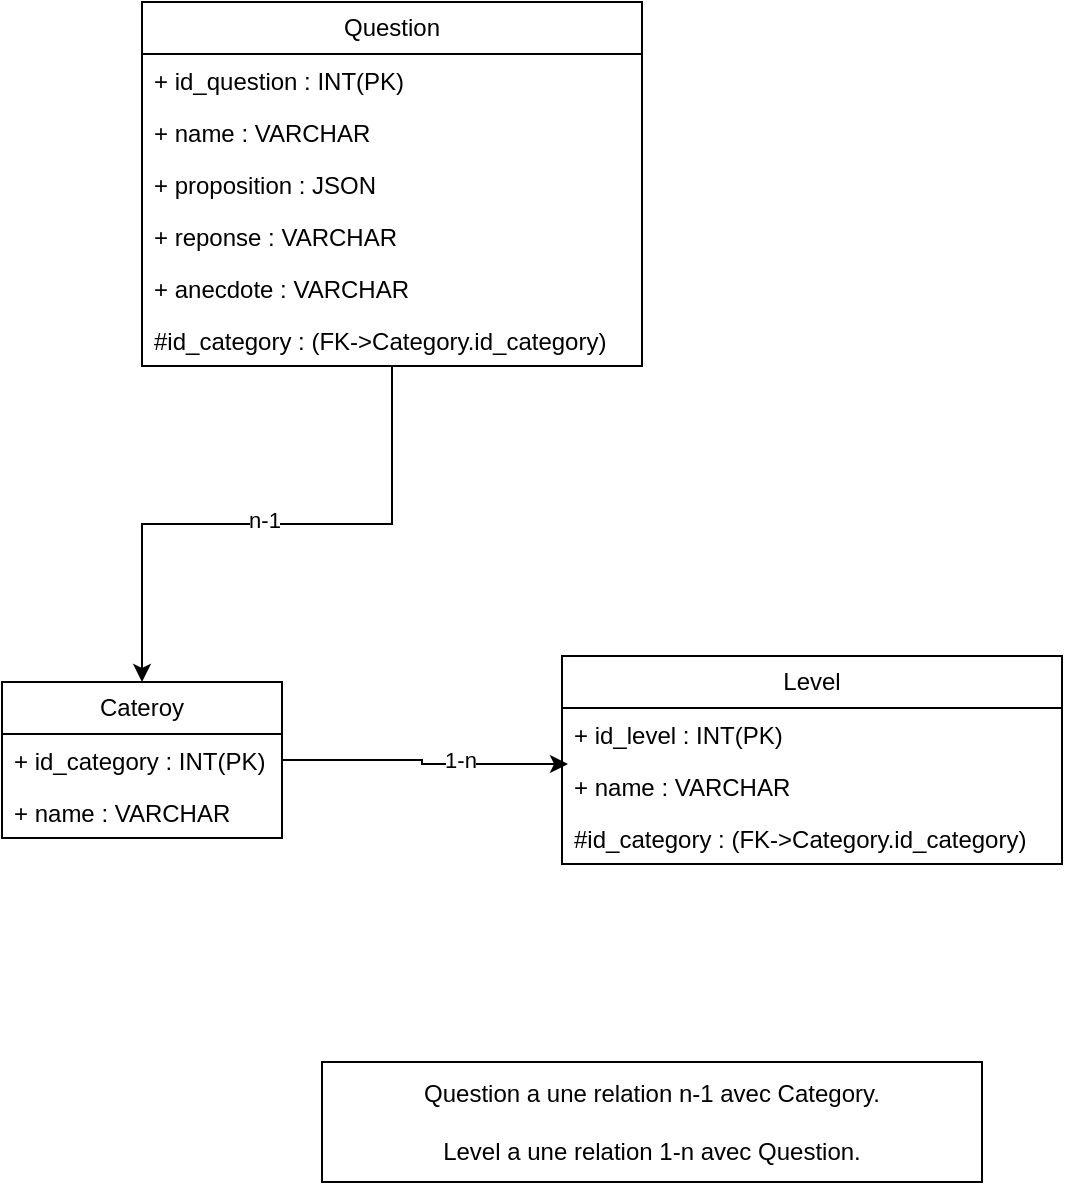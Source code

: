 <mxfile version="26.0.15">
  <diagram name="Page-1" id="BJOMnbWdVvbvuwSHB4ft">
    <mxGraphModel dx="1674" dy="749" grid="1" gridSize="10" guides="1" tooltips="1" connect="1" arrows="1" fold="1" page="1" pageScale="1" pageWidth="827" pageHeight="1169" math="0" shadow="0">
      <root>
        <mxCell id="0" />
        <mxCell id="1" parent="0" />
        <mxCell id="_Tn0ZQFLe_sfuL1e2KXQ-16" value="Cateroy" style="swimlane;fontStyle=0;childLayout=stackLayout;horizontal=1;startSize=26;fillColor=none;horizontalStack=0;resizeParent=1;resizeParentMax=0;resizeLast=0;collapsible=1;marginBottom=0;whiteSpace=wrap;html=1;" parent="1" vertex="1">
          <mxGeometry x="190" y="530" width="140" height="78" as="geometry" />
        </mxCell>
        <mxCell id="_Tn0ZQFLe_sfuL1e2KXQ-17" value="+ id_category : INT(PK)" style="text;strokeColor=none;fillColor=none;align=left;verticalAlign=top;spacingLeft=4;spacingRight=4;overflow=hidden;rotatable=0;points=[[0,0.5],[1,0.5]];portConstraint=eastwest;whiteSpace=wrap;html=1;" parent="_Tn0ZQFLe_sfuL1e2KXQ-16" vertex="1">
          <mxGeometry y="26" width="140" height="26" as="geometry" />
        </mxCell>
        <mxCell id="_Tn0ZQFLe_sfuL1e2KXQ-18" value="+ name : VARCHAR" style="text;strokeColor=none;fillColor=none;align=left;verticalAlign=top;spacingLeft=4;spacingRight=4;overflow=hidden;rotatable=0;points=[[0,0.5],[1,0.5]];portConstraint=eastwest;whiteSpace=wrap;html=1;" parent="_Tn0ZQFLe_sfuL1e2KXQ-16" vertex="1">
          <mxGeometry y="52" width="140" height="26" as="geometry" />
        </mxCell>
        <mxCell id="_Tn0ZQFLe_sfuL1e2KXQ-20" value="Level" style="swimlane;fontStyle=0;childLayout=stackLayout;horizontal=1;startSize=26;fillColor=none;horizontalStack=0;resizeParent=1;resizeParentMax=0;resizeLast=0;collapsible=1;marginBottom=0;whiteSpace=wrap;html=1;" parent="1" vertex="1">
          <mxGeometry x="470" y="517" width="250" height="104" as="geometry" />
        </mxCell>
        <mxCell id="_Tn0ZQFLe_sfuL1e2KXQ-21" value="+ id_level : INT(PK)" style="text;strokeColor=none;fillColor=none;align=left;verticalAlign=top;spacingLeft=4;spacingRight=4;overflow=hidden;rotatable=0;points=[[0,0.5],[1,0.5]];portConstraint=eastwest;whiteSpace=wrap;html=1;" parent="_Tn0ZQFLe_sfuL1e2KXQ-20" vertex="1">
          <mxGeometry y="26" width="250" height="26" as="geometry" />
        </mxCell>
        <mxCell id="_Tn0ZQFLe_sfuL1e2KXQ-22" value="+ name : VARCHAR" style="text;strokeColor=none;fillColor=none;align=left;verticalAlign=top;spacingLeft=4;spacingRight=4;overflow=hidden;rotatable=0;points=[[0,0.5],[1,0.5]];portConstraint=eastwest;whiteSpace=wrap;html=1;" parent="_Tn0ZQFLe_sfuL1e2KXQ-20" vertex="1">
          <mxGeometry y="52" width="250" height="26" as="geometry" />
        </mxCell>
        <mxCell id="_Tn0ZQFLe_sfuL1e2KXQ-23" value="#id_category : (FK-&amp;gt;Category.id_category)" style="text;strokeColor=none;fillColor=none;align=left;verticalAlign=top;spacingLeft=4;spacingRight=4;overflow=hidden;rotatable=0;points=[[0,0.5],[1,0.5]];portConstraint=eastwest;whiteSpace=wrap;html=1;" parent="_Tn0ZQFLe_sfuL1e2KXQ-20" vertex="1">
          <mxGeometry y="78" width="250" height="26" as="geometry" />
        </mxCell>
        <mxCell id="fl6Sre16O79JsTlQB5W1-4" style="edgeStyle=orthogonalEdgeStyle;rounded=0;orthogonalLoop=1;jettySize=auto;html=1;" edge="1" parent="1" source="_Tn0ZQFLe_sfuL1e2KXQ-24" target="_Tn0ZQFLe_sfuL1e2KXQ-16">
          <mxGeometry relative="1" as="geometry" />
        </mxCell>
        <mxCell id="fl6Sre16O79JsTlQB5W1-5" value="n-1" style="edgeLabel;html=1;align=center;verticalAlign=middle;resizable=0;points=[];" vertex="1" connectable="0" parent="fl6Sre16O79JsTlQB5W1-4">
          <mxGeometry x="0.011" y="-2" relative="1" as="geometry">
            <mxPoint as="offset" />
          </mxGeometry>
        </mxCell>
        <mxCell id="_Tn0ZQFLe_sfuL1e2KXQ-24" value="Question" style="swimlane;fontStyle=0;childLayout=stackLayout;horizontal=1;startSize=26;fillColor=none;horizontalStack=0;resizeParent=1;resizeParentMax=0;resizeLast=0;collapsible=1;marginBottom=0;whiteSpace=wrap;html=1;" parent="1" vertex="1">
          <mxGeometry x="260" y="190" width="250" height="182" as="geometry" />
        </mxCell>
        <mxCell id="_Tn0ZQFLe_sfuL1e2KXQ-25" value="+ id_question : INT(PK)" style="text;strokeColor=none;fillColor=none;align=left;verticalAlign=top;spacingLeft=4;spacingRight=4;overflow=hidden;rotatable=0;points=[[0,0.5],[1,0.5]];portConstraint=eastwest;whiteSpace=wrap;html=1;" parent="_Tn0ZQFLe_sfuL1e2KXQ-24" vertex="1">
          <mxGeometry y="26" width="250" height="26" as="geometry" />
        </mxCell>
        <mxCell id="_Tn0ZQFLe_sfuL1e2KXQ-26" value="+ name : VARCHAR" style="text;strokeColor=none;fillColor=none;align=left;verticalAlign=top;spacingLeft=4;spacingRight=4;overflow=hidden;rotatable=0;points=[[0,0.5],[1,0.5]];portConstraint=eastwest;whiteSpace=wrap;html=1;" parent="_Tn0ZQFLe_sfuL1e2KXQ-24" vertex="1">
          <mxGeometry y="52" width="250" height="26" as="geometry" />
        </mxCell>
        <mxCell id="_Tn0ZQFLe_sfuL1e2KXQ-28" value="+ proposition : JSON" style="text;strokeColor=none;fillColor=none;align=left;verticalAlign=top;spacingLeft=4;spacingRight=4;overflow=hidden;rotatable=0;points=[[0,0.5],[1,0.5]];portConstraint=eastwest;whiteSpace=wrap;html=1;" parent="_Tn0ZQFLe_sfuL1e2KXQ-24" vertex="1">
          <mxGeometry y="78" width="250" height="26" as="geometry" />
        </mxCell>
        <mxCell id="_Tn0ZQFLe_sfuL1e2KXQ-30" value="+ reponse : VARCHAR" style="text;strokeColor=none;fillColor=none;align=left;verticalAlign=top;spacingLeft=4;spacingRight=4;overflow=hidden;rotatable=0;points=[[0,0.5],[1,0.5]];portConstraint=eastwest;whiteSpace=wrap;html=1;" parent="_Tn0ZQFLe_sfuL1e2KXQ-24" vertex="1">
          <mxGeometry y="104" width="250" height="26" as="geometry" />
        </mxCell>
        <mxCell id="_Tn0ZQFLe_sfuL1e2KXQ-29" value="+ anecdote : VARCHAR" style="text;strokeColor=none;fillColor=none;align=left;verticalAlign=top;spacingLeft=4;spacingRight=4;overflow=hidden;rotatable=0;points=[[0,0.5],[1,0.5]];portConstraint=eastwest;whiteSpace=wrap;html=1;" parent="_Tn0ZQFLe_sfuL1e2KXQ-24" vertex="1">
          <mxGeometry y="130" width="250" height="26" as="geometry" />
        </mxCell>
        <mxCell id="_Tn0ZQFLe_sfuL1e2KXQ-27" value="#id_category : (FK-&amp;gt;Category.id_category)" style="text;strokeColor=none;fillColor=none;align=left;verticalAlign=top;spacingLeft=4;spacingRight=4;overflow=hidden;rotatable=0;points=[[0,0.5],[1,0.5]];portConstraint=eastwest;whiteSpace=wrap;html=1;" parent="_Tn0ZQFLe_sfuL1e2KXQ-24" vertex="1">
          <mxGeometry y="156" width="250" height="26" as="geometry" />
        </mxCell>
        <mxCell id="_Tn0ZQFLe_sfuL1e2KXQ-35" style="edgeStyle=orthogonalEdgeStyle;rounded=0;orthogonalLoop=1;jettySize=auto;html=1;entryX=0.012;entryY=0.077;entryDx=0;entryDy=0;entryPerimeter=0;" parent="1" source="_Tn0ZQFLe_sfuL1e2KXQ-16" target="_Tn0ZQFLe_sfuL1e2KXQ-22" edge="1">
          <mxGeometry relative="1" as="geometry" />
        </mxCell>
        <mxCell id="fl6Sre16O79JsTlQB5W1-6" value="1-n" style="edgeLabel;html=1;align=center;verticalAlign=middle;resizable=0;points=[];" vertex="1" connectable="0" parent="_Tn0ZQFLe_sfuL1e2KXQ-35">
          <mxGeometry x="0.255" y="2" relative="1" as="geometry">
            <mxPoint as="offset" />
          </mxGeometry>
        </mxCell>
        <mxCell id="fl6Sre16O79JsTlQB5W1-1" value="&lt;div&gt;Question a une relation n-1 avec Category.&lt;/div&gt;&lt;div&gt;&lt;br&gt;&lt;/div&gt;&lt;div&gt;Level a une relation 1-n avec Question.&lt;/div&gt;" style="rounded=0;whiteSpace=wrap;html=1;" vertex="1" parent="1">
          <mxGeometry x="350" y="720" width="330" height="60" as="geometry" />
        </mxCell>
      </root>
    </mxGraphModel>
  </diagram>
</mxfile>
